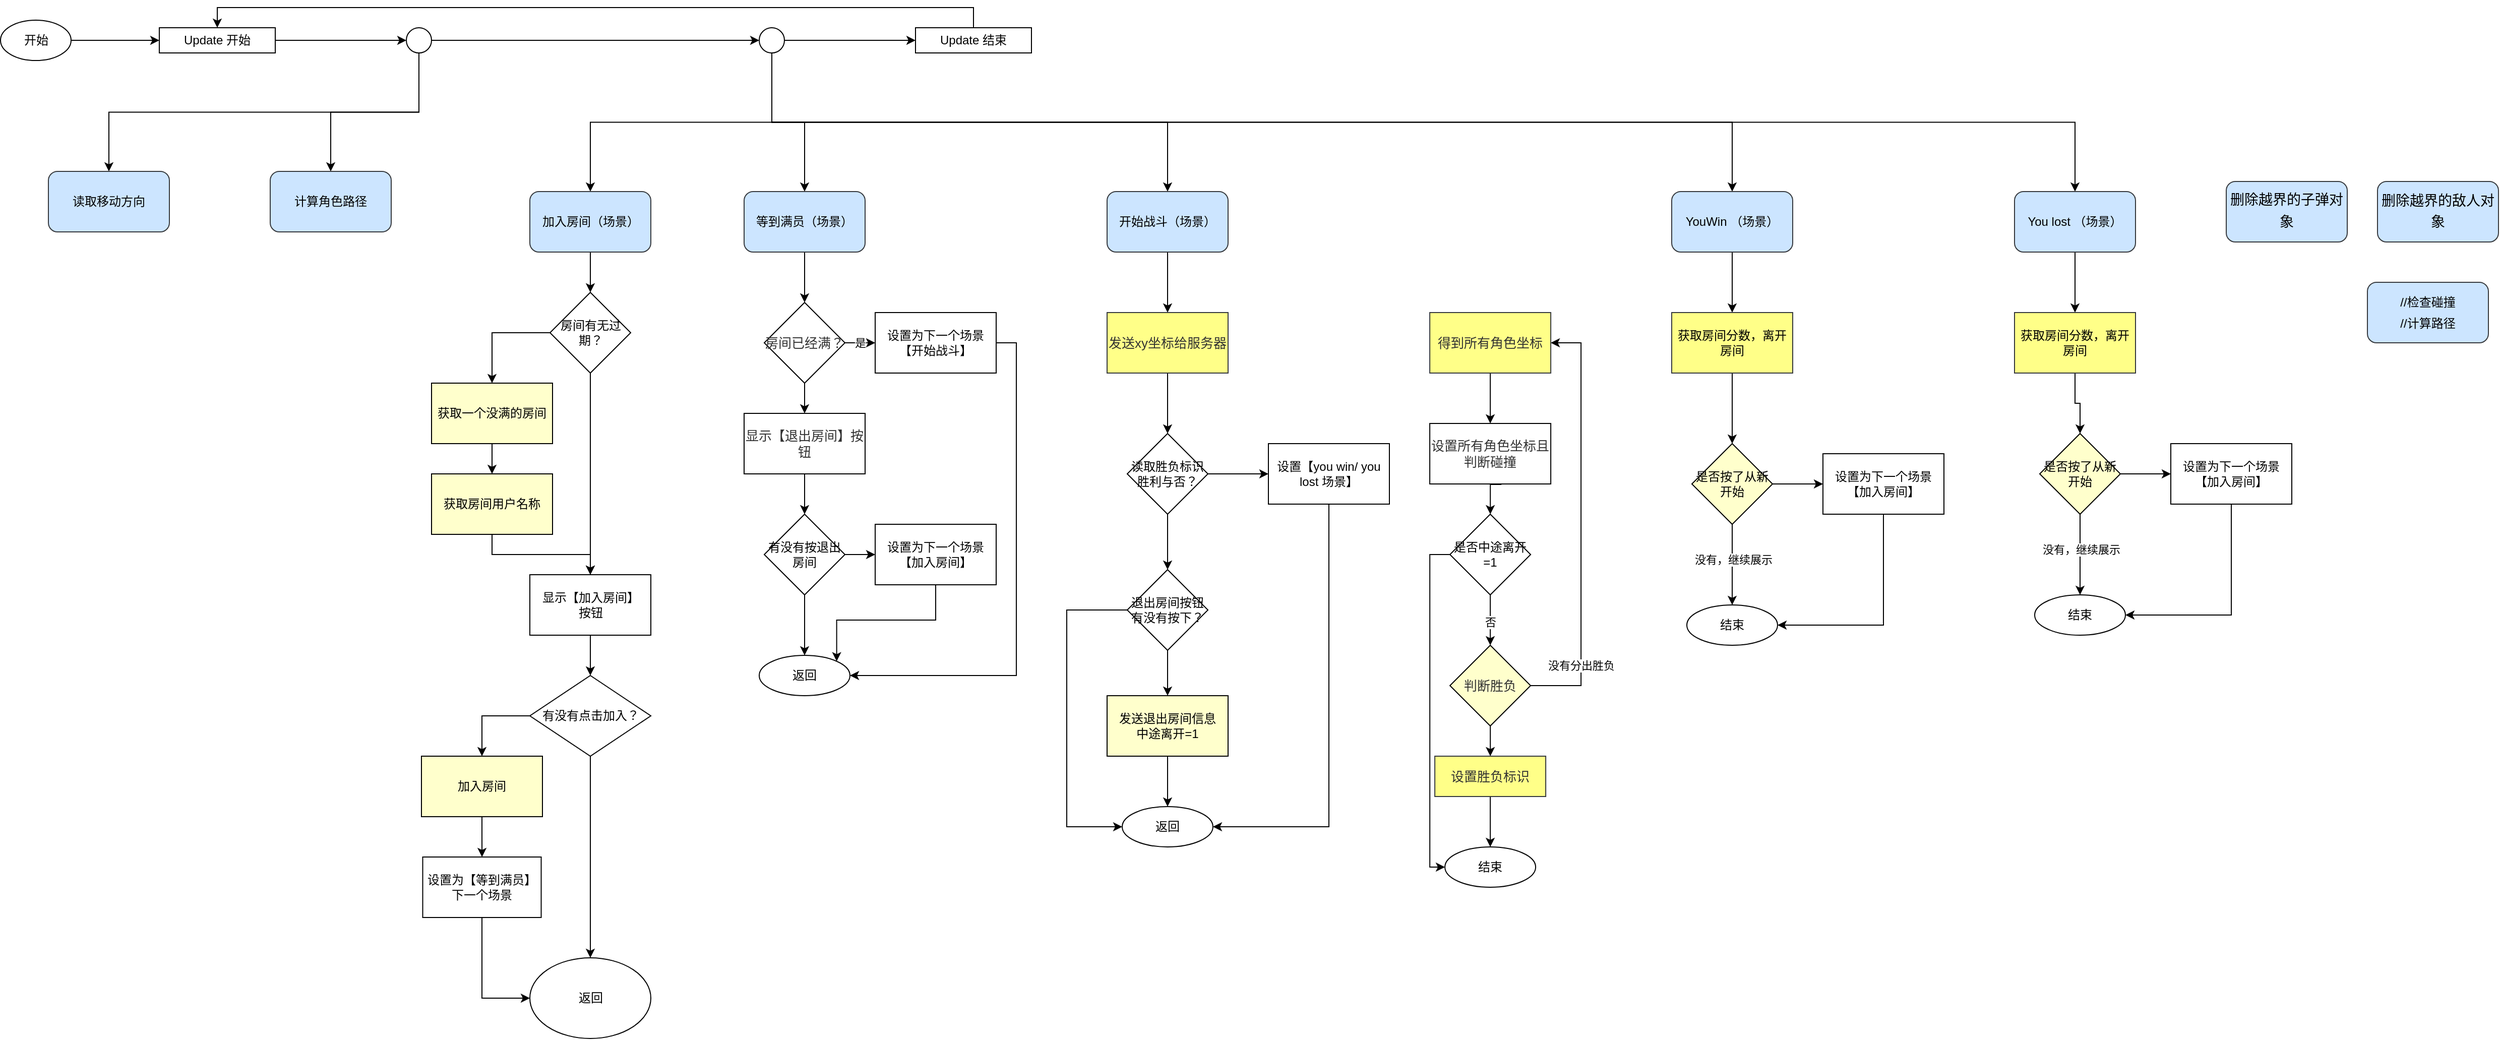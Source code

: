<mxfile version="15.7.0" type="github">
  <diagram id="tRa1csH4-88LfmXuXKnR" name="Page-1">
    <mxGraphModel dx="1113" dy="641" grid="1" gridSize="10" guides="1" tooltips="1" connect="1" arrows="1" fold="1" page="1" pageScale="1" pageWidth="1654" pageHeight="1169" math="0" shadow="0">
      <root>
        <mxCell id="0" />
        <mxCell id="1" parent="0" />
        <mxCell id="4Wosh37YM3WKKmuV432c-3" value="" style="edgeStyle=orthogonalEdgeStyle;rounded=0;orthogonalLoop=1;jettySize=auto;html=1;" parent="1" source="4Wosh37YM3WKKmuV432c-1" target="4Wosh37YM3WKKmuV432c-2" edge="1">
          <mxGeometry relative="1" as="geometry" />
        </mxCell>
        <mxCell id="4Wosh37YM3WKKmuV432c-1" value="开始" style="ellipse;whiteSpace=wrap;html=1;" parent="1" vertex="1">
          <mxGeometry x="142.5" y="80" width="70" height="40" as="geometry" />
        </mxCell>
        <mxCell id="4Wosh37YM3WKKmuV432c-39" style="edgeStyle=orthogonalEdgeStyle;rounded=0;orthogonalLoop=1;jettySize=auto;html=1;exitX=1;exitY=0.5;exitDx=0;exitDy=0;entryX=0;entryY=0.5;entryDx=0;entryDy=0;startArrow=none;" parent="1" source="_BUBwYhiotf9pkntxFAq-21" target="4Wosh37YM3WKKmuV432c-6" edge="1">
          <mxGeometry relative="1" as="geometry" />
        </mxCell>
        <mxCell id="_BUBwYhiotf9pkntxFAq-23" style="edgeStyle=orthogonalEdgeStyle;rounded=0;orthogonalLoop=1;jettySize=auto;html=1;exitX=1;exitY=0.5;exitDx=0;exitDy=0;entryX=0;entryY=0.5;entryDx=0;entryDy=0;" edge="1" parent="1" source="4Wosh37YM3WKKmuV432c-2" target="_BUBwYhiotf9pkntxFAq-21">
          <mxGeometry relative="1" as="geometry">
            <mxPoint x="540" y="100.176" as="targetPoint" />
          </mxGeometry>
        </mxCell>
        <mxCell id="4Wosh37YM3WKKmuV432c-2" value="Update 开始" style="whiteSpace=wrap;html=1;" parent="1" vertex="1">
          <mxGeometry x="300" y="87.5" width="115" height="25" as="geometry" />
        </mxCell>
        <mxCell id="4Wosh37YM3WKKmuV432c-16" value="" style="edgeStyle=orthogonalEdgeStyle;rounded=0;orthogonalLoop=1;jettySize=auto;html=1;" parent="1" source="4Wosh37YM3WKKmuV432c-4" target="4Wosh37YM3WKKmuV432c-15" edge="1">
          <mxGeometry relative="1" as="geometry" />
        </mxCell>
        <mxCell id="4Wosh37YM3WKKmuV432c-4" value="获取一个没满的房间" style="whiteSpace=wrap;html=1;fillColor=#FFFFCC;" parent="1" vertex="1">
          <mxGeometry x="570" y="440" width="120" height="60" as="geometry" />
        </mxCell>
        <mxCell id="4Wosh37YM3WKKmuV432c-9" style="edgeStyle=orthogonalEdgeStyle;rounded=0;orthogonalLoop=1;jettySize=auto;html=1;exitX=0.5;exitY=1;exitDx=0;exitDy=0;entryX=0.5;entryY=0;entryDx=0;entryDy=0;" parent="1" source="4Wosh37YM3WKKmuV432c-6" target="4Wosh37YM3WKKmuV432c-10" edge="1">
          <mxGeometry relative="1" as="geometry" />
        </mxCell>
        <mxCell id="4Wosh37YM3WKKmuV432c-24" style="edgeStyle=orthogonalEdgeStyle;rounded=0;orthogonalLoop=1;jettySize=auto;html=1;exitX=1;exitY=0.5;exitDx=0;exitDy=0;entryX=0;entryY=0.5;entryDx=0;entryDy=0;" parent="1" source="4Wosh37YM3WKKmuV432c-6" target="4Wosh37YM3WKKmuV432c-23" edge="1">
          <mxGeometry relative="1" as="geometry" />
        </mxCell>
        <mxCell id="4Wosh37YM3WKKmuV432c-36" style="edgeStyle=orthogonalEdgeStyle;rounded=0;orthogonalLoop=1;jettySize=auto;html=1;exitX=0.5;exitY=1;exitDx=0;exitDy=0;entryX=0.5;entryY=0;entryDx=0;entryDy=0;" parent="1" source="4Wosh37YM3WKKmuV432c-6" target="4Wosh37YM3WKKmuV432c-35" edge="1">
          <mxGeometry relative="1" as="geometry" />
        </mxCell>
        <mxCell id="4Wosh37YM3WKKmuV432c-68" style="edgeStyle=orthogonalEdgeStyle;rounded=0;orthogonalLoop=1;jettySize=auto;html=1;exitX=0.5;exitY=1;exitDx=0;exitDy=0;entryX=0.5;entryY=0;entryDx=0;entryDy=0;" parent="1" source="4Wosh37YM3WKKmuV432c-6" target="4Wosh37YM3WKKmuV432c-53" edge="1">
          <mxGeometry relative="1" as="geometry" />
        </mxCell>
        <mxCell id="_BUBwYhiotf9pkntxFAq-2" style="edgeStyle=orthogonalEdgeStyle;rounded=0;orthogonalLoop=1;jettySize=auto;html=1;exitX=0.5;exitY=1;exitDx=0;exitDy=0;" edge="1" parent="1" source="4Wosh37YM3WKKmuV432c-6" target="_BUBwYhiotf9pkntxFAq-1">
          <mxGeometry relative="1" as="geometry" />
        </mxCell>
        <mxCell id="_BUBwYhiotf9pkntxFAq-4" style="edgeStyle=orthogonalEdgeStyle;rounded=0;orthogonalLoop=1;jettySize=auto;html=1;exitX=0.5;exitY=1;exitDx=0;exitDy=0;entryX=0.5;entryY=0;entryDx=0;entryDy=0;" edge="1" parent="1" source="4Wosh37YM3WKKmuV432c-6" target="_BUBwYhiotf9pkntxFAq-3">
          <mxGeometry relative="1" as="geometry" />
        </mxCell>
        <mxCell id="4Wosh37YM3WKKmuV432c-6" value="" style="ellipse;whiteSpace=wrap;html=1;aspect=fixed;" parent="1" vertex="1">
          <mxGeometry x="895" y="87.5" width="25" height="25" as="geometry" />
        </mxCell>
        <mxCell id="4Wosh37YM3WKKmuV432c-40" style="edgeStyle=orthogonalEdgeStyle;rounded=0;orthogonalLoop=1;jettySize=auto;html=1;exitX=0.5;exitY=1;exitDx=0;exitDy=0;entryX=0.5;entryY=0;entryDx=0;entryDy=0;" parent="1" source="4Wosh37YM3WKKmuV432c-10" target="4Wosh37YM3WKKmuV432c-12" edge="1">
          <mxGeometry relative="1" as="geometry" />
        </mxCell>
        <mxCell id="4Wosh37YM3WKKmuV432c-10" value="加入房间（场景）" style="rounded=1;whiteSpace=wrap;html=1;fillColor=#cce5ff;strokeColor=#36393d;" parent="1" vertex="1">
          <mxGeometry x="667.5" y="250" width="120" height="60" as="geometry" />
        </mxCell>
        <mxCell id="4Wosh37YM3WKKmuV432c-19" style="edgeStyle=orthogonalEdgeStyle;rounded=0;orthogonalLoop=1;jettySize=auto;html=1;exitX=0.5;exitY=1;exitDx=0;exitDy=0;entryX=0.5;entryY=0;entryDx=0;entryDy=0;" parent="1" source="4Wosh37YM3WKKmuV432c-12" target="4Wosh37YM3WKKmuV432c-17" edge="1">
          <mxGeometry relative="1" as="geometry" />
        </mxCell>
        <mxCell id="4Wosh37YM3WKKmuV432c-41" style="edgeStyle=orthogonalEdgeStyle;rounded=0;orthogonalLoop=1;jettySize=auto;html=1;exitX=0;exitY=0.5;exitDx=0;exitDy=0;entryX=0.5;entryY=0;entryDx=0;entryDy=0;" parent="1" source="4Wosh37YM3WKKmuV432c-12" target="4Wosh37YM3WKKmuV432c-4" edge="1">
          <mxGeometry relative="1" as="geometry" />
        </mxCell>
        <mxCell id="4Wosh37YM3WKKmuV432c-12" value="房间有无过期？" style="rhombus;whiteSpace=wrap;html=1;" parent="1" vertex="1">
          <mxGeometry x="687.5" y="350" width="80" height="80" as="geometry" />
        </mxCell>
        <mxCell id="4Wosh37YM3WKKmuV432c-18" value="" style="edgeStyle=orthogonalEdgeStyle;rounded=0;orthogonalLoop=1;jettySize=auto;html=1;" parent="1" source="4Wosh37YM3WKKmuV432c-15" target="4Wosh37YM3WKKmuV432c-17" edge="1">
          <mxGeometry relative="1" as="geometry" />
        </mxCell>
        <mxCell id="4Wosh37YM3WKKmuV432c-15" value="获取房间用户名称" style="whiteSpace=wrap;html=1;fillColor=#FFFFCC;" parent="1" vertex="1">
          <mxGeometry x="570" y="530" width="120" height="60" as="geometry" />
        </mxCell>
        <mxCell id="4Wosh37YM3WKKmuV432c-21" value="" style="edgeStyle=orthogonalEdgeStyle;rounded=0;orthogonalLoop=1;jettySize=auto;html=1;" parent="1" source="4Wosh37YM3WKKmuV432c-17" target="4Wosh37YM3WKKmuV432c-20" edge="1">
          <mxGeometry relative="1" as="geometry" />
        </mxCell>
        <mxCell id="4Wosh37YM3WKKmuV432c-17" value="显示【加入房间】&lt;br&gt;按钮" style="whiteSpace=wrap;html=1;" parent="1" vertex="1">
          <mxGeometry x="667.5" y="630" width="120" height="60" as="geometry" />
        </mxCell>
        <mxCell id="4Wosh37YM3WKKmuV432c-28" value="" style="edgeStyle=orthogonalEdgeStyle;rounded=0;orthogonalLoop=1;jettySize=auto;html=1;exitX=0;exitY=0.5;exitDx=0;exitDy=0;" parent="1" source="4Wosh37YM3WKKmuV432c-20" target="4Wosh37YM3WKKmuV432c-27" edge="1">
          <mxGeometry relative="1" as="geometry" />
        </mxCell>
        <mxCell id="4Wosh37YM3WKKmuV432c-47" style="edgeStyle=orthogonalEdgeStyle;rounded=0;orthogonalLoop=1;jettySize=auto;html=1;exitX=0.5;exitY=1;exitDx=0;exitDy=0;" parent="1" source="4Wosh37YM3WKKmuV432c-20" target="4Wosh37YM3WKKmuV432c-45" edge="1">
          <mxGeometry relative="1" as="geometry" />
        </mxCell>
        <mxCell id="4Wosh37YM3WKKmuV432c-20" value="有没有点击加入？" style="rhombus;whiteSpace=wrap;html=1;" parent="1" vertex="1">
          <mxGeometry x="667.5" y="730" width="120" height="80" as="geometry" />
        </mxCell>
        <mxCell id="4Wosh37YM3WKKmuV432c-26" style="edgeStyle=orthogonalEdgeStyle;rounded=0;orthogonalLoop=1;jettySize=auto;html=1;exitX=0.5;exitY=0;exitDx=0;exitDy=0;entryX=0.5;entryY=0;entryDx=0;entryDy=0;" parent="1" source="4Wosh37YM3WKKmuV432c-23" target="4Wosh37YM3WKKmuV432c-2" edge="1">
          <mxGeometry relative="1" as="geometry" />
        </mxCell>
        <mxCell id="4Wosh37YM3WKKmuV432c-23" value="Update 结束" style="whiteSpace=wrap;html=1;" parent="1" vertex="1">
          <mxGeometry x="1050" y="87.5" width="115" height="25" as="geometry" />
        </mxCell>
        <mxCell id="4Wosh37YM3WKKmuV432c-33" style="edgeStyle=orthogonalEdgeStyle;rounded=0;orthogonalLoop=1;jettySize=auto;html=1;" parent="1" source="4Wosh37YM3WKKmuV432c-27" target="4Wosh37YM3WKKmuV432c-29" edge="1">
          <mxGeometry relative="1" as="geometry" />
        </mxCell>
        <mxCell id="4Wosh37YM3WKKmuV432c-27" value="加入房间" style="whiteSpace=wrap;html=1;fillColor=#FFFFCC;" parent="1" vertex="1">
          <mxGeometry x="560" y="810" width="120" height="60" as="geometry" />
        </mxCell>
        <mxCell id="4Wosh37YM3WKKmuV432c-46" style="edgeStyle=orthogonalEdgeStyle;rounded=0;orthogonalLoop=1;jettySize=auto;html=1;exitX=0.5;exitY=1;exitDx=0;exitDy=0;entryX=0;entryY=0.5;entryDx=0;entryDy=0;" parent="1" source="4Wosh37YM3WKKmuV432c-29" target="4Wosh37YM3WKKmuV432c-45" edge="1">
          <mxGeometry relative="1" as="geometry" />
        </mxCell>
        <mxCell id="4Wosh37YM3WKKmuV432c-29" value="设置为【等到满员】下一个场景" style="whiteSpace=wrap;html=1;" parent="1" vertex="1">
          <mxGeometry x="561.25" y="910" width="117.5" height="60" as="geometry" />
        </mxCell>
        <mxCell id="4Wosh37YM3WKKmuV432c-50" style="edgeStyle=orthogonalEdgeStyle;rounded=0;orthogonalLoop=1;jettySize=auto;html=1;exitX=0.5;exitY=1;exitDx=0;exitDy=0;entryX=0.5;entryY=0;entryDx=0;entryDy=0;" parent="1" source="4Wosh37YM3WKKmuV432c-35" target="4Wosh37YM3WKKmuV432c-49" edge="1">
          <mxGeometry relative="1" as="geometry" />
        </mxCell>
        <mxCell id="4Wosh37YM3WKKmuV432c-35" value="等到满员（场景）" style="rounded=1;whiteSpace=wrap;html=1;fillColor=#cce5ff;strokeColor=#36393d;" parent="1" vertex="1">
          <mxGeometry x="880" y="250" width="120" height="60" as="geometry" />
        </mxCell>
        <mxCell id="4Wosh37YM3WKKmuV432c-45" value="返回" style="ellipse;whiteSpace=wrap;html=1;" parent="1" vertex="1">
          <mxGeometry x="667.5" y="1010" width="120" height="80" as="geometry" />
        </mxCell>
        <mxCell id="4Wosh37YM3WKKmuV432c-52" value="" style="edgeStyle=orthogonalEdgeStyle;rounded=0;orthogonalLoop=1;jettySize=auto;html=1;" parent="1" source="4Wosh37YM3WKKmuV432c-49" target="4Wosh37YM3WKKmuV432c-51" edge="1">
          <mxGeometry relative="1" as="geometry" />
        </mxCell>
        <mxCell id="4Wosh37YM3WKKmuV432c-60" style="edgeStyle=orthogonalEdgeStyle;rounded=0;orthogonalLoop=1;jettySize=auto;html=1;exitX=1;exitY=0.5;exitDx=0;exitDy=0;entryX=0;entryY=0.5;entryDx=0;entryDy=0;" parent="1" source="4Wosh37YM3WKKmuV432c-49" target="4Wosh37YM3WKKmuV432c-54" edge="1">
          <mxGeometry relative="1" as="geometry" />
        </mxCell>
        <mxCell id="4Wosh37YM3WKKmuV432c-61" value="是" style="edgeLabel;html=1;align=center;verticalAlign=middle;resizable=0;points=[];" parent="4Wosh37YM3WKKmuV432c-60" vertex="1" connectable="0">
          <mxGeometry x="-0.04" relative="1" as="geometry">
            <mxPoint as="offset" />
          </mxGeometry>
        </mxCell>
        <mxCell id="4Wosh37YM3WKKmuV432c-49" value="&lt;span style=&quot;color: rgb(50 , 50 , 50) ; font-size: 13px ; background-color: rgba(255 , 255 , 255 , 0.01)&quot;&gt;房间已经满？&lt;/span&gt;" style="rhombus;whiteSpace=wrap;html=1;" parent="1" vertex="1">
          <mxGeometry x="900" y="360" width="80" height="80" as="geometry" />
        </mxCell>
        <mxCell id="4Wosh37YM3WKKmuV432c-57" value="" style="edgeStyle=orthogonalEdgeStyle;rounded=0;orthogonalLoop=1;jettySize=auto;html=1;" parent="1" source="4Wosh37YM3WKKmuV432c-51" target="4Wosh37YM3WKKmuV432c-56" edge="1">
          <mxGeometry relative="1" as="geometry" />
        </mxCell>
        <mxCell id="4Wosh37YM3WKKmuV432c-51" value="&lt;span style=&quot;color: rgb(50 , 50 , 50) ; font-size: 13px ; background-color: rgba(255 , 255 , 255 , 0.01)&quot;&gt;显示【退出房间】按钮&lt;/span&gt;" style="whiteSpace=wrap;html=1;" parent="1" vertex="1">
          <mxGeometry x="880" y="470" width="120" height="60" as="geometry" />
        </mxCell>
        <mxCell id="4Wosh37YM3WKKmuV432c-76" value="" style="edgeStyle=orthogonalEdgeStyle;rounded=0;orthogonalLoop=1;jettySize=auto;html=1;" parent="1" source="4Wosh37YM3WKKmuV432c-53" target="4Wosh37YM3WKKmuV432c-75" edge="1">
          <mxGeometry relative="1" as="geometry" />
        </mxCell>
        <mxCell id="4Wosh37YM3WKKmuV432c-53" value="开始战斗（场景）" style="rounded=1;whiteSpace=wrap;html=1;fillColor=#cce5ff;strokeColor=#36393d;" parent="1" vertex="1">
          <mxGeometry x="1240" y="250" width="120" height="60" as="geometry" />
        </mxCell>
        <mxCell id="4Wosh37YM3WKKmuV432c-66" style="edgeStyle=orthogonalEdgeStyle;rounded=0;orthogonalLoop=1;jettySize=auto;html=1;exitX=1;exitY=0.5;exitDx=0;exitDy=0;entryX=1;entryY=0.5;entryDx=0;entryDy=0;" parent="1" source="4Wosh37YM3WKKmuV432c-54" target="4Wosh37YM3WKKmuV432c-62" edge="1">
          <mxGeometry relative="1" as="geometry" />
        </mxCell>
        <mxCell id="4Wosh37YM3WKKmuV432c-54" value="设置为下一个场景【开始战斗】" style="whiteSpace=wrap;html=1;" parent="1" vertex="1">
          <mxGeometry x="1010" y="370" width="120" height="60" as="geometry" />
        </mxCell>
        <mxCell id="4Wosh37YM3WKKmuV432c-58" style="edgeStyle=orthogonalEdgeStyle;rounded=0;orthogonalLoop=1;jettySize=auto;html=1;exitX=0.5;exitY=1;exitDx=0;exitDy=0;" parent="1" source="4Wosh37YM3WKKmuV432c-56" target="4Wosh37YM3WKKmuV432c-62" edge="1">
          <mxGeometry relative="1" as="geometry">
            <mxPoint x="940" y="660" as="targetPoint" />
          </mxGeometry>
        </mxCell>
        <mxCell id="4Wosh37YM3WKKmuV432c-64" style="edgeStyle=orthogonalEdgeStyle;rounded=0;orthogonalLoop=1;jettySize=auto;html=1;exitX=1;exitY=0.5;exitDx=0;exitDy=0;entryX=0;entryY=0.5;entryDx=0;entryDy=0;" parent="1" source="4Wosh37YM3WKKmuV432c-56" target="4Wosh37YM3WKKmuV432c-63" edge="1">
          <mxGeometry relative="1" as="geometry" />
        </mxCell>
        <mxCell id="4Wosh37YM3WKKmuV432c-56" value="有没有按退出房间" style="rhombus;whiteSpace=wrap;html=1;" parent="1" vertex="1">
          <mxGeometry x="900" y="570" width="80" height="80" as="geometry" />
        </mxCell>
        <mxCell id="4Wosh37YM3WKKmuV432c-62" value="返回" style="ellipse;whiteSpace=wrap;html=1;" parent="1" vertex="1">
          <mxGeometry x="895" y="710" width="90" height="40" as="geometry" />
        </mxCell>
        <mxCell id="4Wosh37YM3WKKmuV432c-67" style="edgeStyle=orthogonalEdgeStyle;rounded=0;orthogonalLoop=1;jettySize=auto;html=1;exitX=0.5;exitY=1;exitDx=0;exitDy=0;entryX=1;entryY=0;entryDx=0;entryDy=0;" parent="1" source="4Wosh37YM3WKKmuV432c-63" target="4Wosh37YM3WKKmuV432c-62" edge="1">
          <mxGeometry relative="1" as="geometry" />
        </mxCell>
        <mxCell id="4Wosh37YM3WKKmuV432c-63" value="设置为下一个场景【加入房间】" style="whiteSpace=wrap;html=1;" parent="1" vertex="1">
          <mxGeometry x="1010" y="580" width="120" height="60" as="geometry" />
        </mxCell>
        <mxCell id="4Wosh37YM3WKKmuV432c-78" value="" style="edgeStyle=orthogonalEdgeStyle;rounded=0;orthogonalLoop=1;jettySize=auto;html=1;" parent="1" source="4Wosh37YM3WKKmuV432c-75" target="4Wosh37YM3WKKmuV432c-77" edge="1">
          <mxGeometry relative="1" as="geometry" />
        </mxCell>
        <mxCell id="4Wosh37YM3WKKmuV432c-75" value="&lt;span style=&quot;color: rgb(50 , 50 , 50) ; font-size: 13px ; background-color: rgba(255 , 255 , 255 , 0.01)&quot;&gt;发送xy坐标给服务器&lt;/span&gt;" style="rounded=0;whiteSpace=wrap;html=1;fillColor=#ffff88;strokeColor=#36393d;" parent="1" vertex="1">
          <mxGeometry x="1240" y="370" width="120" height="60" as="geometry" />
        </mxCell>
        <mxCell id="4Wosh37YM3WKKmuV432c-96" value="" style="edgeStyle=orthogonalEdgeStyle;rounded=0;orthogonalLoop=1;jettySize=auto;html=1;" parent="1" source="4Wosh37YM3WKKmuV432c-77" target="4Wosh37YM3WKKmuV432c-95" edge="1">
          <mxGeometry relative="1" as="geometry" />
        </mxCell>
        <mxCell id="4Wosh37YM3WKKmuV432c-99" value="" style="edgeStyle=orthogonalEdgeStyle;rounded=0;orthogonalLoop=1;jettySize=auto;html=1;" parent="1" source="4Wosh37YM3WKKmuV432c-77" target="4Wosh37YM3WKKmuV432c-98" edge="1">
          <mxGeometry relative="1" as="geometry" />
        </mxCell>
        <mxCell id="4Wosh37YM3WKKmuV432c-77" value="读取胜负标识&lt;br&gt;胜利与否？" style="rhombus;whiteSpace=wrap;html=1;" parent="1" vertex="1">
          <mxGeometry x="1260" y="490" width="80" height="80" as="geometry" />
        </mxCell>
        <mxCell id="4Wosh37YM3WKKmuV432c-81" value="" style="edgeStyle=orthogonalEdgeStyle;rounded=0;orthogonalLoop=1;jettySize=auto;html=1;" parent="1" source="4Wosh37YM3WKKmuV432c-79" target="4Wosh37YM3WKKmuV432c-80" edge="1">
          <mxGeometry relative="1" as="geometry" />
        </mxCell>
        <mxCell id="4Wosh37YM3WKKmuV432c-79" value="&lt;span style=&quot;color: rgb(50 , 50 , 50) ; font-size: 13px ; background-color: rgba(255 , 255 , 255 , 0.01)&quot;&gt;得到所有角色坐标&lt;/span&gt;" style="rounded=0;whiteSpace=wrap;html=1;fillColor=#ffff88;strokeColor=#36393d;" parent="1" vertex="1">
          <mxGeometry x="1560.06" y="370" width="120" height="60" as="geometry" />
        </mxCell>
        <mxCell id="4Wosh37YM3WKKmuV432c-83" value="" style="edgeStyle=orthogonalEdgeStyle;rounded=0;orthogonalLoop=1;jettySize=auto;html=1;" parent="1" target="4Wosh37YM3WKKmuV432c-87" edge="1">
          <mxGeometry relative="1" as="geometry">
            <mxPoint x="1630.06" y="510" as="sourcePoint" />
          </mxGeometry>
        </mxCell>
        <mxCell id="4Wosh37YM3WKKmuV432c-80" value="&lt;span style=&quot;color: rgb(50 , 50 , 50) ; font-size: 13px ; background-color: rgba(255 , 255 , 255 , 0.01)&quot;&gt;设置所有角色坐标且判断碰撞&lt;/span&gt;" style="whiteSpace=wrap;html=1;rounded=0;" parent="1" vertex="1">
          <mxGeometry x="1560.06" y="480" width="120" height="60" as="geometry" />
        </mxCell>
        <mxCell id="4Wosh37YM3WKKmuV432c-85" value="" style="edgeStyle=orthogonalEdgeStyle;rounded=0;orthogonalLoop=1;jettySize=auto;html=1;" parent="1" source="4Wosh37YM3WKKmuV432c-82" target="4Wosh37YM3WKKmuV432c-84" edge="1">
          <mxGeometry relative="1" as="geometry" />
        </mxCell>
        <mxCell id="4Wosh37YM3WKKmuV432c-92" style="edgeStyle=orthogonalEdgeStyle;rounded=0;orthogonalLoop=1;jettySize=auto;html=1;exitX=1;exitY=0.5;exitDx=0;exitDy=0;entryX=1;entryY=0.5;entryDx=0;entryDy=0;" parent="1" source="4Wosh37YM3WKKmuV432c-82" target="4Wosh37YM3WKKmuV432c-79" edge="1">
          <mxGeometry relative="1" as="geometry">
            <Array as="points">
              <mxPoint x="1710.06" y="740" />
              <mxPoint x="1710.06" y="400" />
            </Array>
          </mxGeometry>
        </mxCell>
        <mxCell id="4Wosh37YM3WKKmuV432c-94" value="没有分出胜负" style="edgeLabel;html=1;align=center;verticalAlign=middle;resizable=0;points=[];" parent="4Wosh37YM3WKKmuV432c-92" vertex="1" connectable="0">
          <mxGeometry x="-0.854" relative="1" as="geometry">
            <mxPoint x="19" y="-20" as="offset" />
          </mxGeometry>
        </mxCell>
        <mxCell id="4Wosh37YM3WKKmuV432c-82" value="&lt;span style=&quot;color: rgb(50 , 50 , 50) ; font-size: 13px ; background-color: rgba(255 , 255 , 255 , 0.01)&quot;&gt;判断胜负&lt;/span&gt;" style="rhombus;whiteSpace=wrap;html=1;fillColor=#FFFFCC;" parent="1" vertex="1">
          <mxGeometry x="1580.06" y="700" width="80" height="80" as="geometry" />
        </mxCell>
        <mxCell id="4Wosh37YM3WKKmuV432c-91" value="" style="edgeStyle=orthogonalEdgeStyle;rounded=0;orthogonalLoop=1;jettySize=auto;html=1;" parent="1" source="4Wosh37YM3WKKmuV432c-84" target="4Wosh37YM3WKKmuV432c-90" edge="1">
          <mxGeometry relative="1" as="geometry" />
        </mxCell>
        <mxCell id="4Wosh37YM3WKKmuV432c-84" value="&lt;span style=&quot;color: rgb(50 , 50 , 50) ; font-size: 13px ; background-color: rgba(255 , 255 , 255 , 0.01)&quot;&gt;设置胜负标识&lt;/span&gt;" style="whiteSpace=wrap;html=1;fillColor=#ffff88;strokeColor=#36393d;" parent="1" vertex="1">
          <mxGeometry x="1565.06" y="810" width="110" height="40" as="geometry" />
        </mxCell>
        <mxCell id="4Wosh37YM3WKKmuV432c-102" value="" style="edgeStyle=orthogonalEdgeStyle;rounded=0;orthogonalLoop=1;jettySize=auto;html=1;" parent="1" source="4Wosh37YM3WKKmuV432c-86" target="4Wosh37YM3WKKmuV432c-97" edge="1">
          <mxGeometry relative="1" as="geometry" />
        </mxCell>
        <mxCell id="4Wosh37YM3WKKmuV432c-86" value="发送退出房间信息&lt;br&gt;中途离开=1" style="rounded=0;whiteSpace=wrap;html=1;fillColor=#FFFFCC;" parent="1" vertex="1">
          <mxGeometry x="1240" y="750" width="120" height="60" as="geometry" />
        </mxCell>
        <mxCell id="4Wosh37YM3WKKmuV432c-88" value="" style="edgeStyle=orthogonalEdgeStyle;rounded=0;orthogonalLoop=1;jettySize=auto;html=1;" parent="1" source="4Wosh37YM3WKKmuV432c-87" target="4Wosh37YM3WKKmuV432c-82" edge="1">
          <mxGeometry relative="1" as="geometry" />
        </mxCell>
        <mxCell id="4Wosh37YM3WKKmuV432c-89" value="否" style="edgeLabel;html=1;align=center;verticalAlign=middle;resizable=0;points=[];" parent="4Wosh37YM3WKKmuV432c-88" vertex="1" connectable="0">
          <mxGeometry x="-0.452" y="2" relative="1" as="geometry">
            <mxPoint x="-2" y="13" as="offset" />
          </mxGeometry>
        </mxCell>
        <mxCell id="4Wosh37YM3WKKmuV432c-93" style="edgeStyle=orthogonalEdgeStyle;rounded=0;orthogonalLoop=1;jettySize=auto;html=1;exitX=0;exitY=0.5;exitDx=0;exitDy=0;entryX=0;entryY=0.5;entryDx=0;entryDy=0;" parent="1" source="4Wosh37YM3WKKmuV432c-87" target="4Wosh37YM3WKKmuV432c-90" edge="1">
          <mxGeometry relative="1" as="geometry" />
        </mxCell>
        <mxCell id="4Wosh37YM3WKKmuV432c-87" value="是否中途离开=1" style="rhombus;whiteSpace=wrap;html=1;" parent="1" vertex="1">
          <mxGeometry x="1580.06" y="570" width="80" height="80" as="geometry" />
        </mxCell>
        <mxCell id="4Wosh37YM3WKKmuV432c-90" value="结束" style="ellipse;whiteSpace=wrap;html=1;" parent="1" vertex="1">
          <mxGeometry x="1575.06" y="900" width="90" height="40" as="geometry" />
        </mxCell>
        <mxCell id="4Wosh37YM3WKKmuV432c-101" value="" style="edgeStyle=orthogonalEdgeStyle;rounded=0;orthogonalLoop=1;jettySize=auto;html=1;" parent="1" source="4Wosh37YM3WKKmuV432c-95" target="4Wosh37YM3WKKmuV432c-86" edge="1">
          <mxGeometry relative="1" as="geometry" />
        </mxCell>
        <mxCell id="4Wosh37YM3WKKmuV432c-103" style="edgeStyle=orthogonalEdgeStyle;rounded=0;orthogonalLoop=1;jettySize=auto;html=1;exitX=0;exitY=0.5;exitDx=0;exitDy=0;entryX=0;entryY=0.5;entryDx=0;entryDy=0;" parent="1" source="4Wosh37YM3WKKmuV432c-95" target="4Wosh37YM3WKKmuV432c-97" edge="1">
          <mxGeometry relative="1" as="geometry">
            <Array as="points">
              <mxPoint x="1200" y="665" />
              <mxPoint x="1200" y="880" />
            </Array>
          </mxGeometry>
        </mxCell>
        <mxCell id="4Wosh37YM3WKKmuV432c-95" value="退出房间按钮有没有按下？" style="rhombus;whiteSpace=wrap;html=1;" parent="1" vertex="1">
          <mxGeometry x="1260" y="625" width="80" height="80" as="geometry" />
        </mxCell>
        <mxCell id="4Wosh37YM3WKKmuV432c-97" value="返回" style="ellipse;whiteSpace=wrap;html=1;" parent="1" vertex="1">
          <mxGeometry x="1255" y="860" width="90" height="40" as="geometry" />
        </mxCell>
        <mxCell id="4Wosh37YM3WKKmuV432c-100" style="edgeStyle=orthogonalEdgeStyle;rounded=0;orthogonalLoop=1;jettySize=auto;html=1;exitX=0.5;exitY=1;exitDx=0;exitDy=0;entryX=1;entryY=0.5;entryDx=0;entryDy=0;" parent="1" source="4Wosh37YM3WKKmuV432c-98" target="4Wosh37YM3WKKmuV432c-97" edge="1">
          <mxGeometry relative="1" as="geometry" />
        </mxCell>
        <mxCell id="4Wosh37YM3WKKmuV432c-98" value="设置【you win/ you lost 场景】" style="whiteSpace=wrap;html=1;" parent="1" vertex="1">
          <mxGeometry x="1400" y="500" width="120" height="60" as="geometry" />
        </mxCell>
        <mxCell id="_BUBwYhiotf9pkntxFAq-7" value="" style="edgeStyle=orthogonalEdgeStyle;rounded=0;orthogonalLoop=1;jettySize=auto;html=1;" edge="1" parent="1" source="_BUBwYhiotf9pkntxFAq-1" target="_BUBwYhiotf9pkntxFAq-6">
          <mxGeometry relative="1" as="geometry" />
        </mxCell>
        <mxCell id="_BUBwYhiotf9pkntxFAq-1" value="YouWin （场景）" style="rounded=1;whiteSpace=wrap;html=1;fillColor=#cce5ff;strokeColor=#36393d;" vertex="1" parent="1">
          <mxGeometry x="1800" y="250" width="120" height="60" as="geometry" />
        </mxCell>
        <mxCell id="_BUBwYhiotf9pkntxFAq-9" value="" style="edgeStyle=orthogonalEdgeStyle;rounded=0;orthogonalLoop=1;jettySize=auto;html=1;" edge="1" parent="1" source="_BUBwYhiotf9pkntxFAq-3" target="_BUBwYhiotf9pkntxFAq-8">
          <mxGeometry relative="1" as="geometry" />
        </mxCell>
        <mxCell id="_BUBwYhiotf9pkntxFAq-3" value="You lost （场景）" style="rounded=1;whiteSpace=wrap;html=1;fillColor=#cce5ff;strokeColor=#36393d;" vertex="1" parent="1">
          <mxGeometry x="2140" y="250" width="120" height="60" as="geometry" />
        </mxCell>
        <mxCell id="_BUBwYhiotf9pkntxFAq-11" value="" style="edgeStyle=orthogonalEdgeStyle;rounded=0;orthogonalLoop=1;jettySize=auto;html=1;" edge="1" parent="1" source="_BUBwYhiotf9pkntxFAq-6" target="_BUBwYhiotf9pkntxFAq-10">
          <mxGeometry relative="1" as="geometry" />
        </mxCell>
        <mxCell id="_BUBwYhiotf9pkntxFAq-6" value="获取房间分数，离开房间" style="rounded=0;whiteSpace=wrap;html=1;fillColor=#ffff88;strokeColor=#36393d;" vertex="1" parent="1">
          <mxGeometry x="1800" y="370" width="120" height="60" as="geometry" />
        </mxCell>
        <mxCell id="_BUBwYhiotf9pkntxFAq-36" value="" style="edgeStyle=orthogonalEdgeStyle;rounded=0;orthogonalLoop=1;jettySize=auto;html=1;" edge="1" parent="1" source="_BUBwYhiotf9pkntxFAq-8" target="_BUBwYhiotf9pkntxFAq-32">
          <mxGeometry relative="1" as="geometry" />
        </mxCell>
        <mxCell id="_BUBwYhiotf9pkntxFAq-8" value="获取房间分数，离开房间" style="rounded=0;whiteSpace=wrap;html=1;fillColor=#ffff88;strokeColor=#36393d;" vertex="1" parent="1">
          <mxGeometry x="2140" y="370" width="120" height="60" as="geometry" />
        </mxCell>
        <mxCell id="_BUBwYhiotf9pkntxFAq-13" value="" style="edgeStyle=orthogonalEdgeStyle;rounded=0;orthogonalLoop=1;jettySize=auto;html=1;" edge="1" parent="1" source="_BUBwYhiotf9pkntxFAq-10" target="_BUBwYhiotf9pkntxFAq-12">
          <mxGeometry relative="1" as="geometry" />
        </mxCell>
        <mxCell id="_BUBwYhiotf9pkntxFAq-16" value="" style="edgeStyle=orthogonalEdgeStyle;rounded=0;orthogonalLoop=1;jettySize=auto;html=1;" edge="1" parent="1" source="_BUBwYhiotf9pkntxFAq-10" target="_BUBwYhiotf9pkntxFAq-15">
          <mxGeometry relative="1" as="geometry" />
        </mxCell>
        <mxCell id="_BUBwYhiotf9pkntxFAq-17" value="没有，继续展示" style="edgeLabel;html=1;align=center;verticalAlign=middle;resizable=0;points=[];" vertex="1" connectable="0" parent="_BUBwYhiotf9pkntxFAq-16">
          <mxGeometry x="-0.125" y="1" relative="1" as="geometry">
            <mxPoint as="offset" />
          </mxGeometry>
        </mxCell>
        <mxCell id="_BUBwYhiotf9pkntxFAq-10" value="是否按了从新开始" style="rhombus;whiteSpace=wrap;html=1;fillColor=#FFFFCC;" vertex="1" parent="1">
          <mxGeometry x="1820" y="500" width="80" height="80" as="geometry" />
        </mxCell>
        <mxCell id="_BUBwYhiotf9pkntxFAq-28" style="edgeStyle=orthogonalEdgeStyle;rounded=0;orthogonalLoop=1;jettySize=auto;html=1;exitX=0.5;exitY=1;exitDx=0;exitDy=0;entryX=1;entryY=0.5;entryDx=0;entryDy=0;" edge="1" parent="1" source="_BUBwYhiotf9pkntxFAq-12" target="_BUBwYhiotf9pkntxFAq-15">
          <mxGeometry relative="1" as="geometry" />
        </mxCell>
        <mxCell id="_BUBwYhiotf9pkntxFAq-12" value="设置为下一个场景【加入房间】" style="whiteSpace=wrap;html=1;" vertex="1" parent="1">
          <mxGeometry x="1950" y="510" width="120" height="60" as="geometry" />
        </mxCell>
        <mxCell id="_BUBwYhiotf9pkntxFAq-15" value="结束" style="ellipse;whiteSpace=wrap;html=1;" vertex="1" parent="1">
          <mxGeometry x="1815" y="660" width="90" height="40" as="geometry" />
        </mxCell>
        <mxCell id="_BUBwYhiotf9pkntxFAq-25" style="edgeStyle=orthogonalEdgeStyle;rounded=0;orthogonalLoop=1;jettySize=auto;html=1;exitX=0.5;exitY=1;exitDx=0;exitDy=0;entryX=0.5;entryY=0;entryDx=0;entryDy=0;" edge="1" parent="1" source="_BUBwYhiotf9pkntxFAq-21" target="_BUBwYhiotf9pkntxFAq-24">
          <mxGeometry relative="1" as="geometry" />
        </mxCell>
        <mxCell id="_BUBwYhiotf9pkntxFAq-27" style="edgeStyle=orthogonalEdgeStyle;rounded=0;orthogonalLoop=1;jettySize=auto;html=1;exitX=0.5;exitY=1;exitDx=0;exitDy=0;" edge="1" parent="1" source="_BUBwYhiotf9pkntxFAq-21" target="_BUBwYhiotf9pkntxFAq-26">
          <mxGeometry relative="1" as="geometry" />
        </mxCell>
        <mxCell id="_BUBwYhiotf9pkntxFAq-21" value="" style="ellipse;whiteSpace=wrap;html=1;aspect=fixed;" vertex="1" parent="1">
          <mxGeometry x="545" y="87.5" width="25" height="25" as="geometry" />
        </mxCell>
        <mxCell id="_BUBwYhiotf9pkntxFAq-24" value="读取移动方向" style="rounded=1;whiteSpace=wrap;html=1;fillColor=#cce5ff;strokeColor=#36393d;" vertex="1" parent="1">
          <mxGeometry x="190" y="230" width="120" height="60" as="geometry" />
        </mxCell>
        <mxCell id="_BUBwYhiotf9pkntxFAq-26" value="计算角色路径" style="rounded=1;whiteSpace=wrap;html=1;fillColor=#cce5ff;strokeColor=#36393d;" vertex="1" parent="1">
          <mxGeometry x="410" y="230" width="120" height="60" as="geometry" />
        </mxCell>
        <mxCell id="_BUBwYhiotf9pkntxFAq-29" value="" style="edgeStyle=orthogonalEdgeStyle;rounded=0;orthogonalLoop=1;jettySize=auto;html=1;" edge="1" parent="1" source="_BUBwYhiotf9pkntxFAq-32" target="_BUBwYhiotf9pkntxFAq-34">
          <mxGeometry relative="1" as="geometry" />
        </mxCell>
        <mxCell id="_BUBwYhiotf9pkntxFAq-30" value="" style="edgeStyle=orthogonalEdgeStyle;rounded=0;orthogonalLoop=1;jettySize=auto;html=1;" edge="1" parent="1" source="_BUBwYhiotf9pkntxFAq-32" target="_BUBwYhiotf9pkntxFAq-35">
          <mxGeometry relative="1" as="geometry" />
        </mxCell>
        <mxCell id="_BUBwYhiotf9pkntxFAq-31" value="没有，继续展示" style="edgeLabel;html=1;align=center;verticalAlign=middle;resizable=0;points=[];" vertex="1" connectable="0" parent="_BUBwYhiotf9pkntxFAq-30">
          <mxGeometry x="-0.125" y="1" relative="1" as="geometry">
            <mxPoint as="offset" />
          </mxGeometry>
        </mxCell>
        <mxCell id="_BUBwYhiotf9pkntxFAq-32" value="是否按了从新开始" style="rhombus;whiteSpace=wrap;html=1;fillColor=#FFFFCC;" vertex="1" parent="1">
          <mxGeometry x="2165" y="490" width="80" height="80" as="geometry" />
        </mxCell>
        <mxCell id="_BUBwYhiotf9pkntxFAq-33" style="edgeStyle=orthogonalEdgeStyle;rounded=0;orthogonalLoop=1;jettySize=auto;html=1;exitX=0.5;exitY=1;exitDx=0;exitDy=0;entryX=1;entryY=0.5;entryDx=0;entryDy=0;" edge="1" parent="1" source="_BUBwYhiotf9pkntxFAq-34" target="_BUBwYhiotf9pkntxFAq-35">
          <mxGeometry relative="1" as="geometry" />
        </mxCell>
        <mxCell id="_BUBwYhiotf9pkntxFAq-34" value="设置为下一个场景【加入房间】" style="whiteSpace=wrap;html=1;" vertex="1" parent="1">
          <mxGeometry x="2295" y="500" width="120" height="60" as="geometry" />
        </mxCell>
        <mxCell id="_BUBwYhiotf9pkntxFAq-35" value="结束" style="ellipse;whiteSpace=wrap;html=1;" vertex="1" parent="1">
          <mxGeometry x="2160" y="650" width="90" height="40" as="geometry" />
        </mxCell>
        <mxCell id="_BUBwYhiotf9pkntxFAq-37" value="&lt;div style=&quot;line-height: 21px&quot;&gt;&lt;div style=&quot;line-height: 21px&quot;&gt;&lt;font face=&quot;menlo, monaco, courier new, monospace&quot;&gt;&lt;span style=&quot;font-size: 14px&quot;&gt;删除越界的子弹对象&lt;/span&gt;&lt;/font&gt;&lt;/div&gt;&lt;/div&gt;" style="rounded=1;whiteSpace=wrap;html=1;fillColor=#cce5ff;strokeColor=#36393d;" vertex="1" parent="1">
          <mxGeometry x="2350" y="240" width="120" height="60" as="geometry" />
        </mxCell>
        <mxCell id="_BUBwYhiotf9pkntxFAq-38" value="&lt;div style=&quot;line-height: 21px&quot;&gt;&lt;div style=&quot;line-height: 21px&quot;&gt;&lt;span style=&quot;font-size: 14px ; font-family: &amp;#34;menlo&amp;#34; , &amp;#34;monaco&amp;#34; , &amp;#34;courier new&amp;#34; , monospace&quot;&gt;删除越界的敌人对象&lt;/span&gt;&lt;/div&gt;&lt;/div&gt;" style="rounded=1;whiteSpace=wrap;html=1;fillColor=#cce5ff;strokeColor=#36393d;" vertex="1" parent="1">
          <mxGeometry x="2500" y="240" width="120" height="60" as="geometry" />
        </mxCell>
        <mxCell id="_BUBwYhiotf9pkntxFAq-39" value="&lt;div style=&quot;line-height: 21px&quot;&gt;&lt;div style=&quot;line-height: 21px&quot;&gt;&lt;div style=&quot;line-height: 21px&quot;&gt;&lt;span&gt;	&lt;/span&gt;//检查碰撞&lt;/div&gt;&lt;div style=&quot;line-height: 21px&quot;&gt;&lt;span&gt;	&lt;/span&gt;//计算路径&lt;/div&gt;&lt;/div&gt;&lt;/div&gt;" style="rounded=1;whiteSpace=wrap;html=1;fillColor=#cce5ff;strokeColor=#36393d;" vertex="1" parent="1">
          <mxGeometry x="2490" y="340" width="120" height="60" as="geometry" />
        </mxCell>
      </root>
    </mxGraphModel>
  </diagram>
</mxfile>
